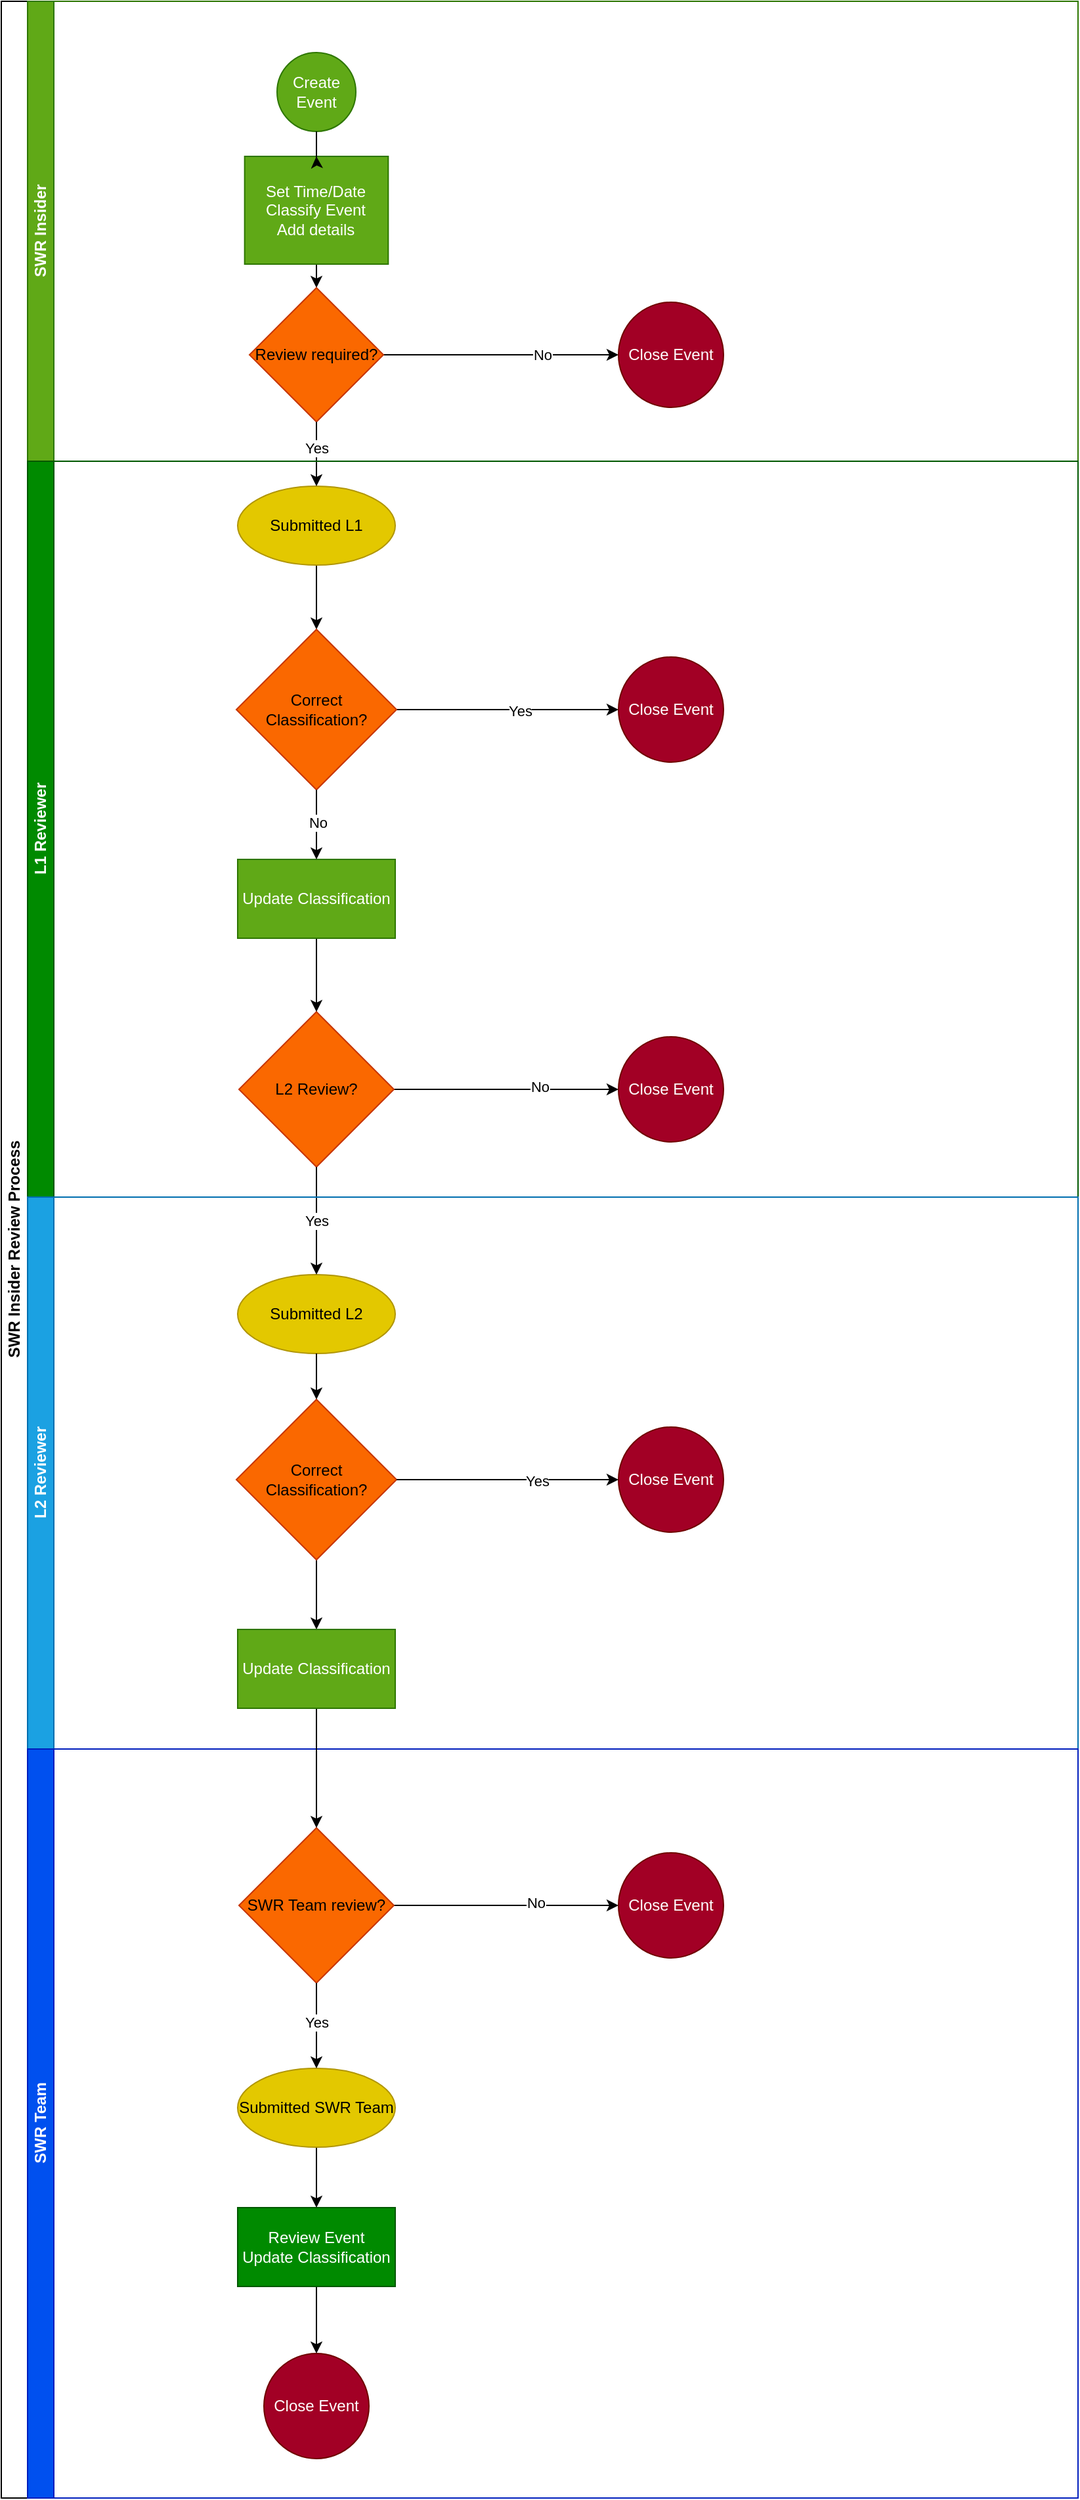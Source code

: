 <mxfile version="20.2.3" type="device"><diagram id="prtHgNgQTEPvFCAcTncT" name="Page-1"><mxGraphModel dx="1053" dy="1896" grid="1" gridSize="10" guides="1" tooltips="1" connect="1" arrows="1" fold="1" page="1" pageScale="1" pageWidth="827" pageHeight="1169" math="0" shadow="0"><root><mxCell id="0"/><mxCell id="1" parent="0"/><mxCell id="dNxyNK7c78bLwvsdeMH5-19" value="SWR Insider Review Process" style="swimlane;html=1;childLayout=stackLayout;resizeParent=1;resizeParentMax=0;horizontal=0;startSize=20;horizontalStack=0;" parent="1" vertex="1"><mxGeometry y="-1169" width="820" height="1900" as="geometry"/></mxCell><mxCell id="dNxyNK7c78bLwvsdeMH5-20" value="SWR Insider" style="swimlane;html=1;startSize=20;horizontal=0;fillColor=#60a917;fontColor=#ffffff;strokeColor=#2D7600;" parent="dNxyNK7c78bLwvsdeMH5-19" vertex="1"><mxGeometry x="20" width="800" height="350" as="geometry"/></mxCell><mxCell id="faBonFe0mffOCaXW0Oho-12" style="edgeStyle=orthogonalEdgeStyle;rounded=0;orthogonalLoop=1;jettySize=auto;html=1;exitX=0.5;exitY=1;exitDx=0;exitDy=0;entryX=0.5;entryY=0;entryDx=0;entryDy=0;" edge="1" parent="dNxyNK7c78bLwvsdeMH5-20" source="dNxyNK7c78bLwvsdeMH5-24" target="faBonFe0mffOCaXW0Oho-4"><mxGeometry relative="1" as="geometry"/></mxCell><mxCell id="dNxyNK7c78bLwvsdeMH5-24" value="Set Time/Date&lt;br&gt;Classify Event&lt;br&gt;Add details" style="rounded=0;whiteSpace=wrap;html=1;fontFamily=Helvetica;fontSize=12;fontColor=#ffffff;align=center;fillColor=#60a917;strokeColor=#2D7600;" parent="dNxyNK7c78bLwvsdeMH5-20" vertex="1"><mxGeometry x="165.33" y="118" width="109.33" height="82" as="geometry"/></mxCell><mxCell id="dNxyNK7c78bLwvsdeMH5-23" value="Create Event" style="ellipse;whiteSpace=wrap;html=1;fillColor=#60a917;fontColor=#ffffff;strokeColor=#2D7600;" parent="dNxyNK7c78bLwvsdeMH5-20" vertex="1"><mxGeometry x="190" y="39" width="60" height="60" as="geometry"/></mxCell><mxCell id="dNxyNK7c78bLwvsdeMH5-25" value="" style="edgeStyle=orthogonalEdgeStyle;rounded=0;orthogonalLoop=1;jettySize=auto;html=1;" parent="dNxyNK7c78bLwvsdeMH5-20" source="dNxyNK7c78bLwvsdeMH5-23" target="dNxyNK7c78bLwvsdeMH5-24" edge="1"><mxGeometry relative="1" as="geometry"/></mxCell><mxCell id="faBonFe0mffOCaXW0Oho-15" style="edgeStyle=orthogonalEdgeStyle;rounded=0;orthogonalLoop=1;jettySize=auto;html=1;exitX=1;exitY=0.5;exitDx=0;exitDy=0;entryX=0;entryY=0.5;entryDx=0;entryDy=0;" edge="1" parent="dNxyNK7c78bLwvsdeMH5-20" source="faBonFe0mffOCaXW0Oho-4" target="faBonFe0mffOCaXW0Oho-8"><mxGeometry relative="1" as="geometry"/></mxCell><mxCell id="faBonFe0mffOCaXW0Oho-16" value="No" style="edgeLabel;html=1;align=center;verticalAlign=middle;resizable=0;points=[];" vertex="1" connectable="0" parent="faBonFe0mffOCaXW0Oho-15"><mxGeometry x="0.345" relative="1" as="geometry"><mxPoint as="offset"/></mxGeometry></mxCell><mxCell id="faBonFe0mffOCaXW0Oho-4" value="Review required?" style="rhombus;whiteSpace=wrap;html=1;align=center;fontColor=#000000;rounded=0;fillColor=#fa6800;strokeColor=#C73500;" vertex="1" parent="dNxyNK7c78bLwvsdeMH5-20"><mxGeometry x="169" y="218" width="102" height="102" as="geometry"/></mxCell><mxCell id="faBonFe0mffOCaXW0Oho-8" value="Close Event" style="ellipse;whiteSpace=wrap;html=1;aspect=fixed;fillColor=#a20025;fontColor=#ffffff;strokeColor=#6F0000;" vertex="1" parent="dNxyNK7c78bLwvsdeMH5-20"><mxGeometry x="450" y="229" width="80" height="80" as="geometry"/></mxCell><mxCell id="faBonFe0mffOCaXW0Oho-19" value="" style="edgeStyle=orthogonalEdgeStyle;rounded=0;orthogonalLoop=1;jettySize=auto;html=1;" edge="1" parent="dNxyNK7c78bLwvsdeMH5-20" source="faBonFe0mffOCaXW0Oho-13" target="faBonFe0mffOCaXW0Oho-18"><mxGeometry relative="1" as="geometry"/></mxCell><mxCell id="faBonFe0mffOCaXW0Oho-13" value="Submitted L1" style="ellipse;whiteSpace=wrap;html=1;fontColor=#000000;rounded=0;fillColor=#e3c800;strokeColor=#B09500;" vertex="1" parent="dNxyNK7c78bLwvsdeMH5-20"><mxGeometry x="160" y="369" width="120" height="60" as="geometry"/></mxCell><mxCell id="faBonFe0mffOCaXW0Oho-14" value="" style="edgeStyle=orthogonalEdgeStyle;rounded=0;orthogonalLoop=1;jettySize=auto;html=1;" edge="1" parent="dNxyNK7c78bLwvsdeMH5-20" source="faBonFe0mffOCaXW0Oho-4" target="faBonFe0mffOCaXW0Oho-13"><mxGeometry relative="1" as="geometry"/></mxCell><mxCell id="faBonFe0mffOCaXW0Oho-17" value="Yes" style="edgeLabel;html=1;align=center;verticalAlign=middle;resizable=0;points=[];" vertex="1" connectable="0" parent="faBonFe0mffOCaXW0Oho-14"><mxGeometry x="-0.178" relative="1" as="geometry"><mxPoint as="offset"/></mxGeometry></mxCell><mxCell id="faBonFe0mffOCaXW0Oho-21" style="edgeStyle=orthogonalEdgeStyle;rounded=0;orthogonalLoop=1;jettySize=auto;html=1;exitX=1;exitY=0.5;exitDx=0;exitDy=0;entryX=0;entryY=0.5;entryDx=0;entryDy=0;" edge="1" parent="dNxyNK7c78bLwvsdeMH5-20" source="faBonFe0mffOCaXW0Oho-18" target="faBonFe0mffOCaXW0Oho-20"><mxGeometry relative="1" as="geometry"/></mxCell><mxCell id="faBonFe0mffOCaXW0Oho-22" value="Yes" style="edgeLabel;html=1;align=center;verticalAlign=middle;resizable=0;points=[];" vertex="1" connectable="0" parent="faBonFe0mffOCaXW0Oho-21"><mxGeometry x="0.112" y="-1" relative="1" as="geometry"><mxPoint as="offset"/></mxGeometry></mxCell><mxCell id="faBonFe0mffOCaXW0Oho-18" value="Correct Classification?" style="rhombus;whiteSpace=wrap;html=1;fontColor=#000000;rounded=0;fillColor=#fa6800;strokeColor=#C73500;" vertex="1" parent="dNxyNK7c78bLwvsdeMH5-20"><mxGeometry x="159" y="478" width="122" height="122" as="geometry"/></mxCell><mxCell id="faBonFe0mffOCaXW0Oho-20" value="Close Event" style="ellipse;whiteSpace=wrap;html=1;aspect=fixed;fillColor=#a20025;fontColor=#ffffff;strokeColor=#6F0000;" vertex="1" parent="dNxyNK7c78bLwvsdeMH5-20"><mxGeometry x="450" y="499" width="80" height="80" as="geometry"/></mxCell><mxCell id="faBonFe0mffOCaXW0Oho-28" style="edgeStyle=orthogonalEdgeStyle;rounded=0;orthogonalLoop=1;jettySize=auto;html=1;exitX=1;exitY=0.5;exitDx=0;exitDy=0;" edge="1" parent="dNxyNK7c78bLwvsdeMH5-20" source="faBonFe0mffOCaXW0Oho-25" target="faBonFe0mffOCaXW0Oho-27"><mxGeometry relative="1" as="geometry"/></mxCell><mxCell id="faBonFe0mffOCaXW0Oho-29" value="No" style="edgeLabel;html=1;align=center;verticalAlign=middle;resizable=0;points=[];" vertex="1" connectable="0" parent="faBonFe0mffOCaXW0Oho-28"><mxGeometry x="0.297" y="2" relative="1" as="geometry"><mxPoint as="offset"/></mxGeometry></mxCell><mxCell id="faBonFe0mffOCaXW0Oho-25" value="L2 Review?" style="rhombus;whiteSpace=wrap;html=1;fontColor=#000000;rounded=0;fillColor=#fa6800;strokeColor=#C73500;" vertex="1" parent="dNxyNK7c78bLwvsdeMH5-20"><mxGeometry x="161" y="769" width="118" height="118" as="geometry"/></mxCell><mxCell id="faBonFe0mffOCaXW0Oho-27" value="Close Event" style="ellipse;whiteSpace=wrap;html=1;aspect=fixed;fillColor=#a20025;fontColor=#ffffff;strokeColor=#6F0000;" vertex="1" parent="dNxyNK7c78bLwvsdeMH5-20"><mxGeometry x="450" y="788" width="80" height="80" as="geometry"/></mxCell><mxCell id="faBonFe0mffOCaXW0Oho-33" value="Submitted L2" style="ellipse;whiteSpace=wrap;html=1;fontColor=#000000;rounded=0;fillColor=#e3c800;strokeColor=#B09500;" vertex="1" parent="dNxyNK7c78bLwvsdeMH5-20"><mxGeometry x="160" y="969" width="120" height="60" as="geometry"/></mxCell><mxCell id="faBonFe0mffOCaXW0Oho-34" value="Yes" style="edgeStyle=orthogonalEdgeStyle;rounded=0;orthogonalLoop=1;jettySize=auto;html=1;" edge="1" parent="dNxyNK7c78bLwvsdeMH5-20" source="faBonFe0mffOCaXW0Oho-25" target="faBonFe0mffOCaXW0Oho-33"><mxGeometry relative="1" as="geometry"/></mxCell><mxCell id="dNxyNK7c78bLwvsdeMH5-21" value="L1 Reviewer" style="swimlane;html=1;startSize=20;horizontal=0;fillColor=#008a00;fontColor=#ffffff;strokeColor=#005700;" parent="dNxyNK7c78bLwvsdeMH5-19" vertex="1"><mxGeometry x="20" y="350" width="800" height="560" as="geometry"/></mxCell><mxCell id="dNxyNK7c78bLwvsdeMH5-22" value="L2 Reviewer" style="swimlane;html=1;startSize=20;horizontal=0;fillColor=#1ba1e2;fontColor=#ffffff;strokeColor=#006EAF;" parent="dNxyNK7c78bLwvsdeMH5-19" vertex="1"><mxGeometry x="20" y="910" width="800" height="420" as="geometry"/></mxCell><mxCell id="faBonFe0mffOCaXW0Oho-40" value="Close Event" style="ellipse;whiteSpace=wrap;html=1;aspect=fixed;fillColor=#a20025;fontColor=#ffffff;strokeColor=#6F0000;" vertex="1" parent="dNxyNK7c78bLwvsdeMH5-22"><mxGeometry x="450" y="175" width="80" height="80" as="geometry"/></mxCell><mxCell id="faBonFe0mffOCaXW0Oho-38" value="SWR Team" style="swimlane;html=1;startSize=20;horizontal=0;fillColor=#0050ef;fontColor=#ffffff;strokeColor=#001DBC;" vertex="1" parent="dNxyNK7c78bLwvsdeMH5-19"><mxGeometry x="20" y="1330" width="800" height="570" as="geometry"/></mxCell><mxCell id="faBonFe0mffOCaXW0Oho-46" style="edgeStyle=orthogonalEdgeStyle;rounded=0;orthogonalLoop=1;jettySize=auto;html=1;" edge="1" parent="faBonFe0mffOCaXW0Oho-38" source="faBonFe0mffOCaXW0Oho-39" target="faBonFe0mffOCaXW0Oho-43"><mxGeometry relative="1" as="geometry"/></mxCell><mxCell id="faBonFe0mffOCaXW0Oho-39" value="Correct Classification?" style="rhombus;whiteSpace=wrap;html=1;fontColor=#000000;rounded=0;fillColor=#fa6800;strokeColor=#C73500;" vertex="1" parent="faBonFe0mffOCaXW0Oho-38"><mxGeometry x="159" y="-266" width="122" height="122" as="geometry"/></mxCell><mxCell id="faBonFe0mffOCaXW0Oho-49" style="edgeStyle=orthogonalEdgeStyle;rounded=0;orthogonalLoop=1;jettySize=auto;html=1;exitX=1;exitY=0.5;exitDx=0;exitDy=0;" edge="1" parent="faBonFe0mffOCaXW0Oho-38" source="faBonFe0mffOCaXW0Oho-41" target="faBonFe0mffOCaXW0Oho-42"><mxGeometry relative="1" as="geometry"/></mxCell><mxCell id="faBonFe0mffOCaXW0Oho-53" value="No" style="edgeLabel;html=1;align=center;verticalAlign=middle;resizable=0;points=[];" vertex="1" connectable="0" parent="faBonFe0mffOCaXW0Oho-49"><mxGeometry x="0.263" y="2" relative="1" as="geometry"><mxPoint as="offset"/></mxGeometry></mxCell><mxCell id="faBonFe0mffOCaXW0Oho-41" value="SWR Team review?" style="rhombus;whiteSpace=wrap;html=1;fontColor=#000000;rounded=0;fillColor=#fa6800;strokeColor=#C73500;" vertex="1" parent="faBonFe0mffOCaXW0Oho-38"><mxGeometry x="161" y="60" width="118" height="118" as="geometry"/></mxCell><mxCell id="faBonFe0mffOCaXW0Oho-42" value="Close Event" style="ellipse;whiteSpace=wrap;html=1;aspect=fixed;fillColor=#a20025;fontColor=#ffffff;strokeColor=#6F0000;" vertex="1" parent="faBonFe0mffOCaXW0Oho-38"><mxGeometry x="450" y="79" width="80" height="80" as="geometry"/></mxCell><mxCell id="faBonFe0mffOCaXW0Oho-48" style="edgeStyle=orthogonalEdgeStyle;rounded=0;orthogonalLoop=1;jettySize=auto;html=1;" edge="1" parent="faBonFe0mffOCaXW0Oho-38" source="faBonFe0mffOCaXW0Oho-43" target="faBonFe0mffOCaXW0Oho-41"><mxGeometry relative="1" as="geometry"/></mxCell><mxCell id="faBonFe0mffOCaXW0Oho-43" value="Update Classification" style="whiteSpace=wrap;html=1;fontColor=#ffffff;rounded=0;fillColor=#60a917;strokeColor=#2D7600;" vertex="1" parent="faBonFe0mffOCaXW0Oho-38"><mxGeometry x="160" y="-91" width="120" height="60" as="geometry"/></mxCell><mxCell id="faBonFe0mffOCaXW0Oho-57" style="edgeStyle=orthogonalEdgeStyle;rounded=0;orthogonalLoop=1;jettySize=auto;html=1;entryX=0.5;entryY=0;entryDx=0;entryDy=0;" edge="1" parent="faBonFe0mffOCaXW0Oho-38" source="faBonFe0mffOCaXW0Oho-55" target="faBonFe0mffOCaXW0Oho-56"><mxGeometry relative="1" as="geometry"/></mxCell><mxCell id="faBonFe0mffOCaXW0Oho-55" value="Review Event&lt;br&gt;Update Classification" style="whiteSpace=wrap;html=1;fontColor=#ffffff;rounded=0;fillColor=#008a00;strokeColor=#005700;" vertex="1" parent="faBonFe0mffOCaXW0Oho-38"><mxGeometry x="160" y="349" width="120" height="60" as="geometry"/></mxCell><mxCell id="faBonFe0mffOCaXW0Oho-56" value="Close Event" style="ellipse;whiteSpace=wrap;html=1;aspect=fixed;fillColor=#a20025;fontColor=#ffffff;strokeColor=#6F0000;" vertex="1" parent="faBonFe0mffOCaXW0Oho-38"><mxGeometry x="180" y="460" width="80" height="80" as="geometry"/></mxCell><mxCell id="faBonFe0mffOCaXW0Oho-44" style="edgeStyle=orthogonalEdgeStyle;rounded=0;orthogonalLoop=1;jettySize=auto;html=1;exitX=0.5;exitY=1;exitDx=0;exitDy=0;" edge="1" parent="dNxyNK7c78bLwvsdeMH5-19" source="faBonFe0mffOCaXW0Oho-33" target="faBonFe0mffOCaXW0Oho-39"><mxGeometry relative="1" as="geometry"/></mxCell><mxCell id="faBonFe0mffOCaXW0Oho-45" style="edgeStyle=orthogonalEdgeStyle;rounded=0;orthogonalLoop=1;jettySize=auto;html=1;exitX=1;exitY=0.5;exitDx=0;exitDy=0;entryX=0;entryY=0.5;entryDx=0;entryDy=0;" edge="1" parent="dNxyNK7c78bLwvsdeMH5-19" source="faBonFe0mffOCaXW0Oho-39" target="faBonFe0mffOCaXW0Oho-40"><mxGeometry relative="1" as="geometry"/></mxCell><mxCell id="faBonFe0mffOCaXW0Oho-47" value="Yes" style="edgeLabel;html=1;align=center;verticalAlign=middle;resizable=0;points=[];" vertex="1" connectable="0" parent="faBonFe0mffOCaXW0Oho-45"><mxGeometry x="0.266" y="-1" relative="1" as="geometry"><mxPoint as="offset"/></mxGeometry></mxCell><mxCell id="faBonFe0mffOCaXW0Oho-26" value="" style="edgeStyle=orthogonalEdgeStyle;rounded=0;orthogonalLoop=1;jettySize=auto;html=1;" edge="1" parent="1" source="faBonFe0mffOCaXW0Oho-23" target="faBonFe0mffOCaXW0Oho-25"><mxGeometry relative="1" as="geometry"/></mxCell><mxCell id="faBonFe0mffOCaXW0Oho-23" value="Update Classification" style="whiteSpace=wrap;html=1;fontColor=#ffffff;rounded=0;fillColor=#60a917;strokeColor=#2D7600;" vertex="1" parent="1"><mxGeometry x="180" y="-516" width="120" height="60" as="geometry"/></mxCell><mxCell id="faBonFe0mffOCaXW0Oho-24" value="" style="edgeStyle=orthogonalEdgeStyle;rounded=0;orthogonalLoop=1;jettySize=auto;html=1;" edge="1" parent="1" source="faBonFe0mffOCaXW0Oho-18" target="faBonFe0mffOCaXW0Oho-23"><mxGeometry relative="1" as="geometry"/></mxCell><mxCell id="faBonFe0mffOCaXW0Oho-30" value="No" style="edgeLabel;html=1;align=center;verticalAlign=middle;resizable=0;points=[];" vertex="1" connectable="0" parent="faBonFe0mffOCaXW0Oho-24"><mxGeometry x="-0.078" y="1" relative="1" as="geometry"><mxPoint as="offset"/></mxGeometry></mxCell><mxCell id="faBonFe0mffOCaXW0Oho-58" style="edgeStyle=orthogonalEdgeStyle;rounded=0;orthogonalLoop=1;jettySize=auto;html=1;exitX=0.5;exitY=1;exitDx=0;exitDy=0;entryX=0.5;entryY=0;entryDx=0;entryDy=0;" edge="1" parent="1" source="faBonFe0mffOCaXW0Oho-51" target="faBonFe0mffOCaXW0Oho-55"><mxGeometry relative="1" as="geometry"/></mxCell><mxCell id="faBonFe0mffOCaXW0Oho-51" value="Submitted SWR Team" style="ellipse;whiteSpace=wrap;html=1;fontColor=#000000;rounded=0;fillColor=#e3c800;strokeColor=#B09500;" vertex="1" parent="1"><mxGeometry x="180" y="404" width="120" height="60" as="geometry"/></mxCell><mxCell id="faBonFe0mffOCaXW0Oho-52" value="" style="edgeStyle=orthogonalEdgeStyle;rounded=0;orthogonalLoop=1;jettySize=auto;html=1;" edge="1" parent="1" source="faBonFe0mffOCaXW0Oho-41" target="faBonFe0mffOCaXW0Oho-51"><mxGeometry relative="1" as="geometry"/></mxCell><mxCell id="faBonFe0mffOCaXW0Oho-54" value="Yes" style="edgeLabel;html=1;align=center;verticalAlign=middle;resizable=0;points=[];" vertex="1" connectable="0" parent="faBonFe0mffOCaXW0Oho-52"><mxGeometry x="-0.07" relative="1" as="geometry"><mxPoint as="offset"/></mxGeometry></mxCell></root></mxGraphModel></diagram></mxfile>